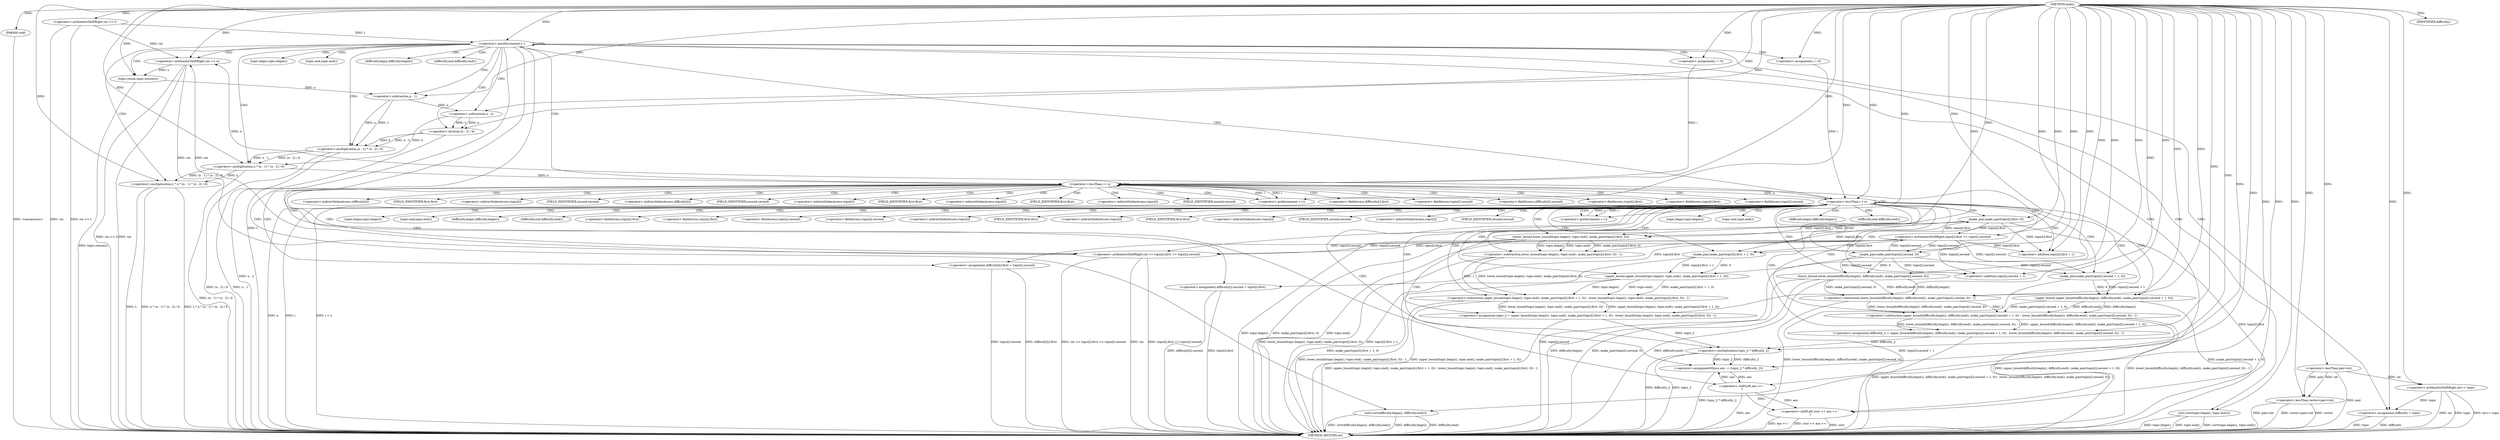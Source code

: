 digraph "main" {  
"1000101" [label = "(METHOD,main)" ]
"1000275" [label = "(METHOD_RETURN,int)" ]
"1000102" [label = "(PARAM,void)" ]
"1000120" [label = "(<operator>.arithmeticShiftRight,cin >> t)" ]
"1000110" [label = "(<operator>.lessThan,vector<pair<int)" ]
"1000124" [label = "(<operator>.postDecrement,t--)" ]
"1000116" [label = "(<operator>.arithmeticShiftRight,int>> topic)" ]
"1000119" [label = "(IDENTIFIER,difficulty,)" ]
"1000127" [label = "(<operator>.arithmeticShiftRight,cin >> n)" ]
"1000130" [label = "(topic.resize,topic.resize(n))" ]
"1000132" [label = "(<operator>.assignment,difficulty = topic)" ]
"1000135" [label = "(<operator>.multiplication,L * n * (n - 1) * (n - 2) / 6)" ]
"1000194" [label = "(sort,sort(topic.begin(), topic.end()))" ]
"1000197" [label = "(sort,sort(difficulty.begin(), difficulty.end()))" ]
"1000270" [label = "(<operator>.shiftLeft,cout << ans << '\n')" ]
"1000112" [label = "(<operator>.lessThan,pair<int)" ]
"1000150" [label = "(<operator>.assignment,i = 0)" ]
"1000153" [label = "(<operator>.lessThan,i < n)" ]
"1000156" [label = "(<operator>.preIncrement,++i)" ]
"1000202" [label = "(<operator>.assignment,i = 0)" ]
"1000205" [label = "(<operator>.lessThan,i < n)" ]
"1000208" [label = "(<operator>.preIncrement,++i)" ]
"1000137" [label = "(<operator>.multiplication,n * (n - 1) * (n - 2) / 6)" ]
"1000159" [label = "(<operator>.arithmeticShiftRight,cin >> topic[i].first >> topic[i].second)" ]
"1000172" [label = "(<operator>.assignment,difficulty[i].first = topic[i].second)" ]
"1000183" [label = "(<operator>.assignment,difficulty[i].second = topic[i].first)" ]
"1000211" [label = "(<operator>.assignment,topic_2 = upper_bound(topic.begin(), topic.end(), make_pair(topic[i].first + 1, 0)) - lower_bound(topic.begin(), topic.end(), make_pair(topic[i].first, 0)) - 1)" ]
"1000238" [label = "(<operator>.assignment,difficulty_2 = upper_bound(difficulty.begin(), difficulty.end(), make_pair(topic[i].second + 1, 0)) - lower_bound(difficulty.begin(), difficulty.end(), make_pair(topic[i].second, 0)) - 1)" ]
"1000265" [label = "(<operator>.assignmentMinus,ans -= (topic_2 * difficulty_2))" ]
"1000272" [label = "(<operator>.shiftLeft,ans << '\n')" ]
"1000139" [label = "(<operator>.multiplication,(n - 1) * (n - 2) / 6)" ]
"1000140" [label = "(<operator>.subtraction,n - 1)" ]
"1000143" [label = "(<operator>.division,(n - 2) / 6)" ]
"1000161" [label = "(<operator>.arithmeticShiftRight,topic[i].first >> topic[i].second)" ]
"1000213" [label = "(<operator>.subtraction,upper_bound(topic.begin(), topic.end(), make_pair(topic[i].first + 1, 0)) - lower_bound(topic.begin(), topic.end(), make_pair(topic[i].first, 0)) - 1)" ]
"1000240" [label = "(<operator>.subtraction,upper_bound(difficulty.begin(), difficulty.end(), make_pair(topic[i].second + 1, 0)) - lower_bound(difficulty.begin(), difficulty.end(), make_pair(topic[i].second, 0)) - 1)" ]
"1000267" [label = "(<operator>.multiplication,topic_2 * difficulty_2)" ]
"1000144" [label = "(<operator>.subtraction,n - 2)" ]
"1000214" [label = "(upper_bound,upper_bound(topic.begin(), topic.end(), make_pair(topic[i].first + 1, 0)))" ]
"1000226" [label = "(<operator>.subtraction,lower_bound(topic.begin(), topic.end(), make_pair(topic[i].first, 0)) - 1)" ]
"1000241" [label = "(upper_bound,upper_bound(difficulty.begin(), difficulty.end(), make_pair(topic[i].second + 1, 0)))" ]
"1000253" [label = "(<operator>.subtraction,lower_bound(difficulty.begin(), difficulty.end(), make_pair(topic[i].second, 0)) - 1)" ]
"1000217" [label = "(make_pair,make_pair(topic[i].first + 1, 0))" ]
"1000227" [label = "(lower_bound,lower_bound(topic.begin(), topic.end(), make_pair(topic[i].first, 0)))" ]
"1000244" [label = "(make_pair,make_pair(topic[i].second + 1, 0))" ]
"1000254" [label = "(lower_bound,lower_bound(difficulty.begin(), difficulty.end(), make_pair(topic[i].second, 0)))" ]
"1000218" [label = "(<operator>.addition,topic[i].first + 1)" ]
"1000230" [label = "(make_pair,make_pair(topic[i].first, 0))" ]
"1000245" [label = "(<operator>.addition,topic[i].second + 1)" ]
"1000257" [label = "(make_pair,make_pair(topic[i].second, 0))" ]
"1000195" [label = "(topic.begin,topic.begin())" ]
"1000196" [label = "(topic.end,topic.end())" ]
"1000198" [label = "(difficulty.begin,difficulty.begin())" ]
"1000199" [label = "(difficulty.end,difficulty.end())" ]
"1000173" [label = "(<operator>.fieldAccess,difficulty[i].first)" ]
"1000178" [label = "(<operator>.fieldAccess,topic[i].second)" ]
"1000184" [label = "(<operator>.fieldAccess,difficulty[i].second)" ]
"1000189" [label = "(<operator>.fieldAccess,topic[i].first)" ]
"1000162" [label = "(<operator>.fieldAccess,topic[i].first)" ]
"1000167" [label = "(<operator>.fieldAccess,topic[i].second)" ]
"1000174" [label = "(<operator>.indirectIndexAccess,difficulty[i])" ]
"1000177" [label = "(FIELD_IDENTIFIER,first,first)" ]
"1000179" [label = "(<operator>.indirectIndexAccess,topic[i])" ]
"1000182" [label = "(FIELD_IDENTIFIER,second,second)" ]
"1000185" [label = "(<operator>.indirectIndexAccess,difficulty[i])" ]
"1000188" [label = "(FIELD_IDENTIFIER,second,second)" ]
"1000190" [label = "(<operator>.indirectIndexAccess,topic[i])" ]
"1000193" [label = "(FIELD_IDENTIFIER,first,first)" ]
"1000163" [label = "(<operator>.indirectIndexAccess,topic[i])" ]
"1000166" [label = "(FIELD_IDENTIFIER,first,first)" ]
"1000168" [label = "(<operator>.indirectIndexAccess,topic[i])" ]
"1000171" [label = "(FIELD_IDENTIFIER,second,second)" ]
"1000215" [label = "(topic.begin,topic.begin())" ]
"1000216" [label = "(topic.end,topic.end())" ]
"1000242" [label = "(difficulty.begin,difficulty.begin())" ]
"1000243" [label = "(difficulty.end,difficulty.end())" ]
"1000228" [label = "(topic.begin,topic.begin())" ]
"1000229" [label = "(topic.end,topic.end())" ]
"1000255" [label = "(difficulty.begin,difficulty.begin())" ]
"1000256" [label = "(difficulty.end,difficulty.end())" ]
"1000219" [label = "(<operator>.fieldAccess,topic[i].first)" ]
"1000231" [label = "(<operator>.fieldAccess,topic[i].first)" ]
"1000246" [label = "(<operator>.fieldAccess,topic[i].second)" ]
"1000258" [label = "(<operator>.fieldAccess,topic[i].second)" ]
"1000220" [label = "(<operator>.indirectIndexAccess,topic[i])" ]
"1000223" [label = "(FIELD_IDENTIFIER,first,first)" ]
"1000232" [label = "(<operator>.indirectIndexAccess,topic[i])" ]
"1000235" [label = "(FIELD_IDENTIFIER,first,first)" ]
"1000247" [label = "(<operator>.indirectIndexAccess,topic[i])" ]
"1000250" [label = "(FIELD_IDENTIFIER,second,second)" ]
"1000259" [label = "(<operator>.indirectIndexAccess,topic[i])" ]
"1000262" [label = "(FIELD_IDENTIFIER,second,second)" ]
  "1000102" -> "1000275"  [ label = "DDG: <anonymous>"] 
  "1000110" -> "1000275"  [ label = "DDG: pair<int"] 
  "1000110" -> "1000275"  [ label = "DDG: vector<pair<int"] 
  "1000116" -> "1000275"  [ label = "DDG: int"] 
  "1000116" -> "1000275"  [ label = "DDG: topic"] 
  "1000116" -> "1000275"  [ label = "DDG: int>> topic"] 
  "1000120" -> "1000275"  [ label = "DDG: cin"] 
  "1000120" -> "1000275"  [ label = "DDG: cin >> t"] 
  "1000124" -> "1000275"  [ label = "DDG: t"] 
  "1000127" -> "1000275"  [ label = "DDG: cin"] 
  "1000127" -> "1000275"  [ label = "DDG: cin >> n"] 
  "1000130" -> "1000275"  [ label = "DDG: topic.resize(n)"] 
  "1000132" -> "1000275"  [ label = "DDG: difficulty"] 
  "1000132" -> "1000275"  [ label = "DDG: topic"] 
  "1000139" -> "1000275"  [ label = "DDG: n - 1"] 
  "1000143" -> "1000275"  [ label = "DDG: n - 2"] 
  "1000139" -> "1000275"  [ label = "DDG: (n - 2) / 6"] 
  "1000137" -> "1000275"  [ label = "DDG: (n - 1) * (n - 2) / 6"] 
  "1000135" -> "1000275"  [ label = "DDG: n * (n - 1) * (n - 2) / 6"] 
  "1000135" -> "1000275"  [ label = "DDG: L * n * (n - 1) * (n - 2) / 6"] 
  "1000194" -> "1000275"  [ label = "DDG: topic.begin()"] 
  "1000194" -> "1000275"  [ label = "DDG: topic.end()"] 
  "1000194" -> "1000275"  [ label = "DDG: sort(topic.begin(), topic.end())"] 
  "1000197" -> "1000275"  [ label = "DDG: difficulty.begin()"] 
  "1000197" -> "1000275"  [ label = "DDG: difficulty.end()"] 
  "1000197" -> "1000275"  [ label = "DDG: sort(difficulty.begin(), difficulty.end())"] 
  "1000205" -> "1000275"  [ label = "DDG: i"] 
  "1000205" -> "1000275"  [ label = "DDG: n"] 
  "1000205" -> "1000275"  [ label = "DDG: i < n"] 
  "1000272" -> "1000275"  [ label = "DDG: ans"] 
  "1000270" -> "1000275"  [ label = "DDG: ans << '\n'"] 
  "1000270" -> "1000275"  [ label = "DDG: cout << ans << '\n'"] 
  "1000217" -> "1000275"  [ label = "DDG: topic[i].first + 1"] 
  "1000214" -> "1000275"  [ label = "DDG: make_pair(topic[i].first + 1, 0)"] 
  "1000213" -> "1000275"  [ label = "DDG: upper_bound(topic.begin(), topic.end(), make_pair(topic[i].first + 1, 0))"] 
  "1000227" -> "1000275"  [ label = "DDG: topic.begin()"] 
  "1000227" -> "1000275"  [ label = "DDG: topic.end()"] 
  "1000230" -> "1000275"  [ label = "DDG: topic[i].first"] 
  "1000227" -> "1000275"  [ label = "DDG: make_pair(topic[i].first, 0)"] 
  "1000226" -> "1000275"  [ label = "DDG: lower_bound(topic.begin(), topic.end(), make_pair(topic[i].first, 0))"] 
  "1000213" -> "1000275"  [ label = "DDG: lower_bound(topic.begin(), topic.end(), make_pair(topic[i].first, 0)) - 1"] 
  "1000211" -> "1000275"  [ label = "DDG: upper_bound(topic.begin(), topic.end(), make_pair(topic[i].first + 1, 0)) - lower_bound(topic.begin(), topic.end(), make_pair(topic[i].first, 0)) - 1"] 
  "1000244" -> "1000275"  [ label = "DDG: topic[i].second + 1"] 
  "1000241" -> "1000275"  [ label = "DDG: make_pair(topic[i].second + 1, 0)"] 
  "1000240" -> "1000275"  [ label = "DDG: upper_bound(difficulty.begin(), difficulty.end(), make_pair(topic[i].second + 1, 0))"] 
  "1000254" -> "1000275"  [ label = "DDG: difficulty.begin()"] 
  "1000254" -> "1000275"  [ label = "DDG: difficulty.end()"] 
  "1000257" -> "1000275"  [ label = "DDG: topic[i].second"] 
  "1000254" -> "1000275"  [ label = "DDG: make_pair(topic[i].second, 0)"] 
  "1000253" -> "1000275"  [ label = "DDG: lower_bound(difficulty.begin(), difficulty.end(), make_pair(topic[i].second, 0))"] 
  "1000240" -> "1000275"  [ label = "DDG: lower_bound(difficulty.begin(), difficulty.end(), make_pair(topic[i].second, 0)) - 1"] 
  "1000238" -> "1000275"  [ label = "DDG: upper_bound(difficulty.begin(), difficulty.end(), make_pair(topic[i].second + 1, 0)) - lower_bound(difficulty.begin(), difficulty.end(), make_pair(topic[i].second, 0)) - 1"] 
  "1000267" -> "1000275"  [ label = "DDG: topic_2"] 
  "1000267" -> "1000275"  [ label = "DDG: difficulty_2"] 
  "1000265" -> "1000275"  [ label = "DDG: topic_2 * difficulty_2"] 
  "1000159" -> "1000275"  [ label = "DDG: cin"] 
  "1000159" -> "1000275"  [ label = "DDG: topic[i].first >> topic[i].second"] 
  "1000159" -> "1000275"  [ label = "DDG: cin >> topic[i].first >> topic[i].second"] 
  "1000172" -> "1000275"  [ label = "DDG: difficulty[i].first"] 
  "1000172" -> "1000275"  [ label = "DDG: topic[i].second"] 
  "1000183" -> "1000275"  [ label = "DDG: difficulty[i].second"] 
  "1000183" -> "1000275"  [ label = "DDG: topic[i].first"] 
  "1000112" -> "1000275"  [ label = "DDG: pair"] 
  "1000110" -> "1000275"  [ label = "DDG: vector"] 
  "1000135" -> "1000275"  [ label = "DDG: L"] 
  "1000270" -> "1000275"  [ label = "DDG: cout"] 
  "1000101" -> "1000102"  [ label = "DDG: "] 
  "1000101" -> "1000120"  [ label = "DDG: "] 
  "1000101" -> "1000110"  [ label = "DDG: "] 
  "1000112" -> "1000110"  [ label = "DDG: pair"] 
  "1000112" -> "1000110"  [ label = "DDG: int"] 
  "1000101" -> "1000119"  [ label = "DDG: "] 
  "1000120" -> "1000124"  [ label = "DDG: t"] 
  "1000101" -> "1000124"  [ label = "DDG: "] 
  "1000116" -> "1000132"  [ label = "DDG: topic"] 
  "1000101" -> "1000132"  [ label = "DDG: "] 
  "1000101" -> "1000112"  [ label = "DDG: "] 
  "1000112" -> "1000116"  [ label = "DDG: int"] 
  "1000101" -> "1000116"  [ label = "DDG: "] 
  "1000120" -> "1000127"  [ label = "DDG: cin"] 
  "1000159" -> "1000127"  [ label = "DDG: cin"] 
  "1000101" -> "1000127"  [ label = "DDG: "] 
  "1000205" -> "1000127"  [ label = "DDG: n"] 
  "1000127" -> "1000130"  [ label = "DDG: n"] 
  "1000101" -> "1000130"  [ label = "DDG: "] 
  "1000101" -> "1000135"  [ label = "DDG: "] 
  "1000137" -> "1000135"  [ label = "DDG: (n - 1) * (n - 2) / 6"] 
  "1000137" -> "1000135"  [ label = "DDG: n"] 
  "1000101" -> "1000150"  [ label = "DDG: "] 
  "1000101" -> "1000194"  [ label = "DDG: "] 
  "1000101" -> "1000197"  [ label = "DDG: "] 
  "1000101" -> "1000202"  [ label = "DDG: "] 
  "1000101" -> "1000270"  [ label = "DDG: "] 
  "1000272" -> "1000270"  [ label = "DDG: ans"] 
  "1000272" -> "1000270"  [ label = "DDG: '\n'"] 
  "1000144" -> "1000137"  [ label = "DDG: n"] 
  "1000101" -> "1000137"  [ label = "DDG: "] 
  "1000139" -> "1000137"  [ label = "DDG: (n - 2) / 6"] 
  "1000139" -> "1000137"  [ label = "DDG: n - 1"] 
  "1000150" -> "1000153"  [ label = "DDG: i"] 
  "1000156" -> "1000153"  [ label = "DDG: i"] 
  "1000101" -> "1000153"  [ label = "DDG: "] 
  "1000137" -> "1000153"  [ label = "DDG: n"] 
  "1000153" -> "1000156"  [ label = "DDG: i"] 
  "1000101" -> "1000156"  [ label = "DDG: "] 
  "1000161" -> "1000172"  [ label = "DDG: topic[i].second"] 
  "1000161" -> "1000183"  [ label = "DDG: topic[i].first"] 
  "1000202" -> "1000205"  [ label = "DDG: i"] 
  "1000208" -> "1000205"  [ label = "DDG: i"] 
  "1000101" -> "1000205"  [ label = "DDG: "] 
  "1000153" -> "1000205"  [ label = "DDG: n"] 
  "1000205" -> "1000208"  [ label = "DDG: i"] 
  "1000101" -> "1000208"  [ label = "DDG: "] 
  "1000213" -> "1000211"  [ label = "DDG: lower_bound(topic.begin(), topic.end(), make_pair(topic[i].first, 0)) - 1"] 
  "1000213" -> "1000211"  [ label = "DDG: upper_bound(topic.begin(), topic.end(), make_pair(topic[i].first + 1, 0))"] 
  "1000240" -> "1000238"  [ label = "DDG: lower_bound(difficulty.begin(), difficulty.end(), make_pair(topic[i].second, 0)) - 1"] 
  "1000240" -> "1000238"  [ label = "DDG: upper_bound(difficulty.begin(), difficulty.end(), make_pair(topic[i].second + 1, 0))"] 
  "1000267" -> "1000265"  [ label = "DDG: difficulty_2"] 
  "1000267" -> "1000265"  [ label = "DDG: topic_2"] 
  "1000265" -> "1000272"  [ label = "DDG: ans"] 
  "1000101" -> "1000272"  [ label = "DDG: "] 
  "1000140" -> "1000139"  [ label = "DDG: 1"] 
  "1000140" -> "1000139"  [ label = "DDG: n"] 
  "1000143" -> "1000139"  [ label = "DDG: 6"] 
  "1000143" -> "1000139"  [ label = "DDG: n - 2"] 
  "1000127" -> "1000159"  [ label = "DDG: cin"] 
  "1000101" -> "1000159"  [ label = "DDG: "] 
  "1000161" -> "1000159"  [ label = "DDG: topic[i].first"] 
  "1000161" -> "1000159"  [ label = "DDG: topic[i].second"] 
  "1000101" -> "1000211"  [ label = "DDG: "] 
  "1000101" -> "1000238"  [ label = "DDG: "] 
  "1000272" -> "1000265"  [ label = "DDG: ans"] 
  "1000101" -> "1000265"  [ label = "DDG: "] 
  "1000130" -> "1000140"  [ label = "DDG: n"] 
  "1000101" -> "1000140"  [ label = "DDG: "] 
  "1000144" -> "1000143"  [ label = "DDG: 2"] 
  "1000144" -> "1000143"  [ label = "DDG: n"] 
  "1000101" -> "1000143"  [ label = "DDG: "] 
  "1000230" -> "1000161"  [ label = "DDG: topic[i].first"] 
  "1000257" -> "1000161"  [ label = "DDG: topic[i].second"] 
  "1000214" -> "1000213"  [ label = "DDG: topic.begin()"] 
  "1000214" -> "1000213"  [ label = "DDG: topic.end()"] 
  "1000214" -> "1000213"  [ label = "DDG: make_pair(topic[i].first + 1, 0)"] 
  "1000226" -> "1000213"  [ label = "DDG: lower_bound(topic.begin(), topic.end(), make_pair(topic[i].first, 0))"] 
  "1000226" -> "1000213"  [ label = "DDG: 1"] 
  "1000241" -> "1000240"  [ label = "DDG: difficulty.end()"] 
  "1000241" -> "1000240"  [ label = "DDG: difficulty.begin()"] 
  "1000241" -> "1000240"  [ label = "DDG: make_pair(topic[i].second + 1, 0)"] 
  "1000253" -> "1000240"  [ label = "DDG: lower_bound(difficulty.begin(), difficulty.end(), make_pair(topic[i].second, 0))"] 
  "1000253" -> "1000240"  [ label = "DDG: 1"] 
  "1000211" -> "1000267"  [ label = "DDG: topic_2"] 
  "1000101" -> "1000267"  [ label = "DDG: "] 
  "1000238" -> "1000267"  [ label = "DDG: difficulty_2"] 
  "1000140" -> "1000144"  [ label = "DDG: n"] 
  "1000101" -> "1000144"  [ label = "DDG: "] 
  "1000101" -> "1000214"  [ label = "DDG: "] 
  "1000217" -> "1000214"  [ label = "DDG: topic[i].first + 1"] 
  "1000217" -> "1000214"  [ label = "DDG: 0"] 
  "1000227" -> "1000226"  [ label = "DDG: make_pair(topic[i].first, 0)"] 
  "1000227" -> "1000226"  [ label = "DDG: topic.begin()"] 
  "1000227" -> "1000226"  [ label = "DDG: topic.end()"] 
  "1000101" -> "1000226"  [ label = "DDG: "] 
  "1000101" -> "1000241"  [ label = "DDG: "] 
  "1000244" -> "1000241"  [ label = "DDG: topic[i].second + 1"] 
  "1000244" -> "1000241"  [ label = "DDG: 0"] 
  "1000254" -> "1000253"  [ label = "DDG: difficulty.end()"] 
  "1000254" -> "1000253"  [ label = "DDG: difficulty.begin()"] 
  "1000254" -> "1000253"  [ label = "DDG: make_pair(topic[i].second, 0)"] 
  "1000101" -> "1000253"  [ label = "DDG: "] 
  "1000101" -> "1000217"  [ label = "DDG: "] 
  "1000230" -> "1000217"  [ label = "DDG: topic[i].first"] 
  "1000161" -> "1000217"  [ label = "DDG: topic[i].first"] 
  "1000101" -> "1000227"  [ label = "DDG: "] 
  "1000230" -> "1000227"  [ label = "DDG: topic[i].first"] 
  "1000230" -> "1000227"  [ label = "DDG: 0"] 
  "1000257" -> "1000244"  [ label = "DDG: topic[i].second"] 
  "1000161" -> "1000244"  [ label = "DDG: topic[i].second"] 
  "1000101" -> "1000244"  [ label = "DDG: "] 
  "1000101" -> "1000254"  [ label = "DDG: "] 
  "1000257" -> "1000254"  [ label = "DDG: 0"] 
  "1000257" -> "1000254"  [ label = "DDG: topic[i].second"] 
  "1000230" -> "1000218"  [ label = "DDG: topic[i].first"] 
  "1000161" -> "1000218"  [ label = "DDG: topic[i].first"] 
  "1000101" -> "1000218"  [ label = "DDG: "] 
  "1000161" -> "1000230"  [ label = "DDG: topic[i].first"] 
  "1000101" -> "1000230"  [ label = "DDG: "] 
  "1000257" -> "1000245"  [ label = "DDG: topic[i].second"] 
  "1000161" -> "1000245"  [ label = "DDG: topic[i].second"] 
  "1000101" -> "1000245"  [ label = "DDG: "] 
  "1000161" -> "1000257"  [ label = "DDG: topic[i].second"] 
  "1000101" -> "1000257"  [ label = "DDG: "] 
  "1000124" -> "1000127"  [ label = "CDG: "] 
  "1000124" -> "1000199"  [ label = "CDG: "] 
  "1000124" -> "1000197"  [ label = "CDG: "] 
  "1000124" -> "1000150"  [ label = "CDG: "] 
  "1000124" -> "1000139"  [ label = "CDG: "] 
  "1000124" -> "1000144"  [ label = "CDG: "] 
  "1000124" -> "1000132"  [ label = "CDG: "] 
  "1000124" -> "1000194"  [ label = "CDG: "] 
  "1000124" -> "1000130"  [ label = "CDG: "] 
  "1000124" -> "1000270"  [ label = "CDG: "] 
  "1000124" -> "1000198"  [ label = "CDG: "] 
  "1000124" -> "1000153"  [ label = "CDG: "] 
  "1000124" -> "1000195"  [ label = "CDG: "] 
  "1000124" -> "1000135"  [ label = "CDG: "] 
  "1000124" -> "1000196"  [ label = "CDG: "] 
  "1000124" -> "1000272"  [ label = "CDG: "] 
  "1000124" -> "1000143"  [ label = "CDG: "] 
  "1000124" -> "1000205"  [ label = "CDG: "] 
  "1000124" -> "1000202"  [ label = "CDG: "] 
  "1000124" -> "1000137"  [ label = "CDG: "] 
  "1000124" -> "1000124"  [ label = "CDG: "] 
  "1000124" -> "1000140"  [ label = "CDG: "] 
  "1000153" -> "1000174"  [ label = "CDG: "] 
  "1000153" -> "1000156"  [ label = "CDG: "] 
  "1000153" -> "1000161"  [ label = "CDG: "] 
  "1000153" -> "1000182"  [ label = "CDG: "] 
  "1000153" -> "1000166"  [ label = "CDG: "] 
  "1000153" -> "1000183"  [ label = "CDG: "] 
  "1000153" -> "1000188"  [ label = "CDG: "] 
  "1000153" -> "1000190"  [ label = "CDG: "] 
  "1000153" -> "1000167"  [ label = "CDG: "] 
  "1000153" -> "1000179"  [ label = "CDG: "] 
  "1000153" -> "1000185"  [ label = "CDG: "] 
  "1000153" -> "1000153"  [ label = "CDG: "] 
  "1000153" -> "1000172"  [ label = "CDG: "] 
  "1000153" -> "1000189"  [ label = "CDG: "] 
  "1000153" -> "1000163"  [ label = "CDG: "] 
  "1000153" -> "1000168"  [ label = "CDG: "] 
  "1000153" -> "1000178"  [ label = "CDG: "] 
  "1000153" -> "1000159"  [ label = "CDG: "] 
  "1000153" -> "1000173"  [ label = "CDG: "] 
  "1000153" -> "1000171"  [ label = "CDG: "] 
  "1000153" -> "1000193"  [ label = "CDG: "] 
  "1000153" -> "1000184"  [ label = "CDG: "] 
  "1000153" -> "1000177"  [ label = "CDG: "] 
  "1000153" -> "1000162"  [ label = "CDG: "] 
  "1000205" -> "1000258"  [ label = "CDG: "] 
  "1000205" -> "1000211"  [ label = "CDG: "] 
  "1000205" -> "1000238"  [ label = "CDG: "] 
  "1000205" -> "1000208"  [ label = "CDG: "] 
  "1000205" -> "1000227"  [ label = "CDG: "] 
  "1000205" -> "1000255"  [ label = "CDG: "] 
  "1000205" -> "1000243"  [ label = "CDG: "] 
  "1000205" -> "1000244"  [ label = "CDG: "] 
  "1000205" -> "1000216"  [ label = "CDG: "] 
  "1000205" -> "1000259"  [ label = "CDG: "] 
  "1000205" -> "1000219"  [ label = "CDG: "] 
  "1000205" -> "1000254"  [ label = "CDG: "] 
  "1000205" -> "1000242"  [ label = "CDG: "] 
  "1000205" -> "1000235"  [ label = "CDG: "] 
  "1000205" -> "1000220"  [ label = "CDG: "] 
  "1000205" -> "1000214"  [ label = "CDG: "] 
  "1000205" -> "1000250"  [ label = "CDG: "] 
  "1000205" -> "1000240"  [ label = "CDG: "] 
  "1000205" -> "1000217"  [ label = "CDG: "] 
  "1000205" -> "1000245"  [ label = "CDG: "] 
  "1000205" -> "1000226"  [ label = "CDG: "] 
  "1000205" -> "1000232"  [ label = "CDG: "] 
  "1000205" -> "1000247"  [ label = "CDG: "] 
  "1000205" -> "1000246"  [ label = "CDG: "] 
  "1000205" -> "1000265"  [ label = "CDG: "] 
  "1000205" -> "1000213"  [ label = "CDG: "] 
  "1000205" -> "1000229"  [ label = "CDG: "] 
  "1000205" -> "1000230"  [ label = "CDG: "] 
  "1000205" -> "1000215"  [ label = "CDG: "] 
  "1000205" -> "1000262"  [ label = "CDG: "] 
  "1000205" -> "1000253"  [ label = "CDG: "] 
  "1000205" -> "1000267"  [ label = "CDG: "] 
  "1000205" -> "1000205"  [ label = "CDG: "] 
  "1000205" -> "1000257"  [ label = "CDG: "] 
  "1000205" -> "1000218"  [ label = "CDG: "] 
  "1000205" -> "1000231"  [ label = "CDG: "] 
  "1000205" -> "1000241"  [ label = "CDG: "] 
  "1000205" -> "1000256"  [ label = "CDG: "] 
  "1000205" -> "1000223"  [ label = "CDG: "] 
  "1000205" -> "1000228"  [ label = "CDG: "] 
}
